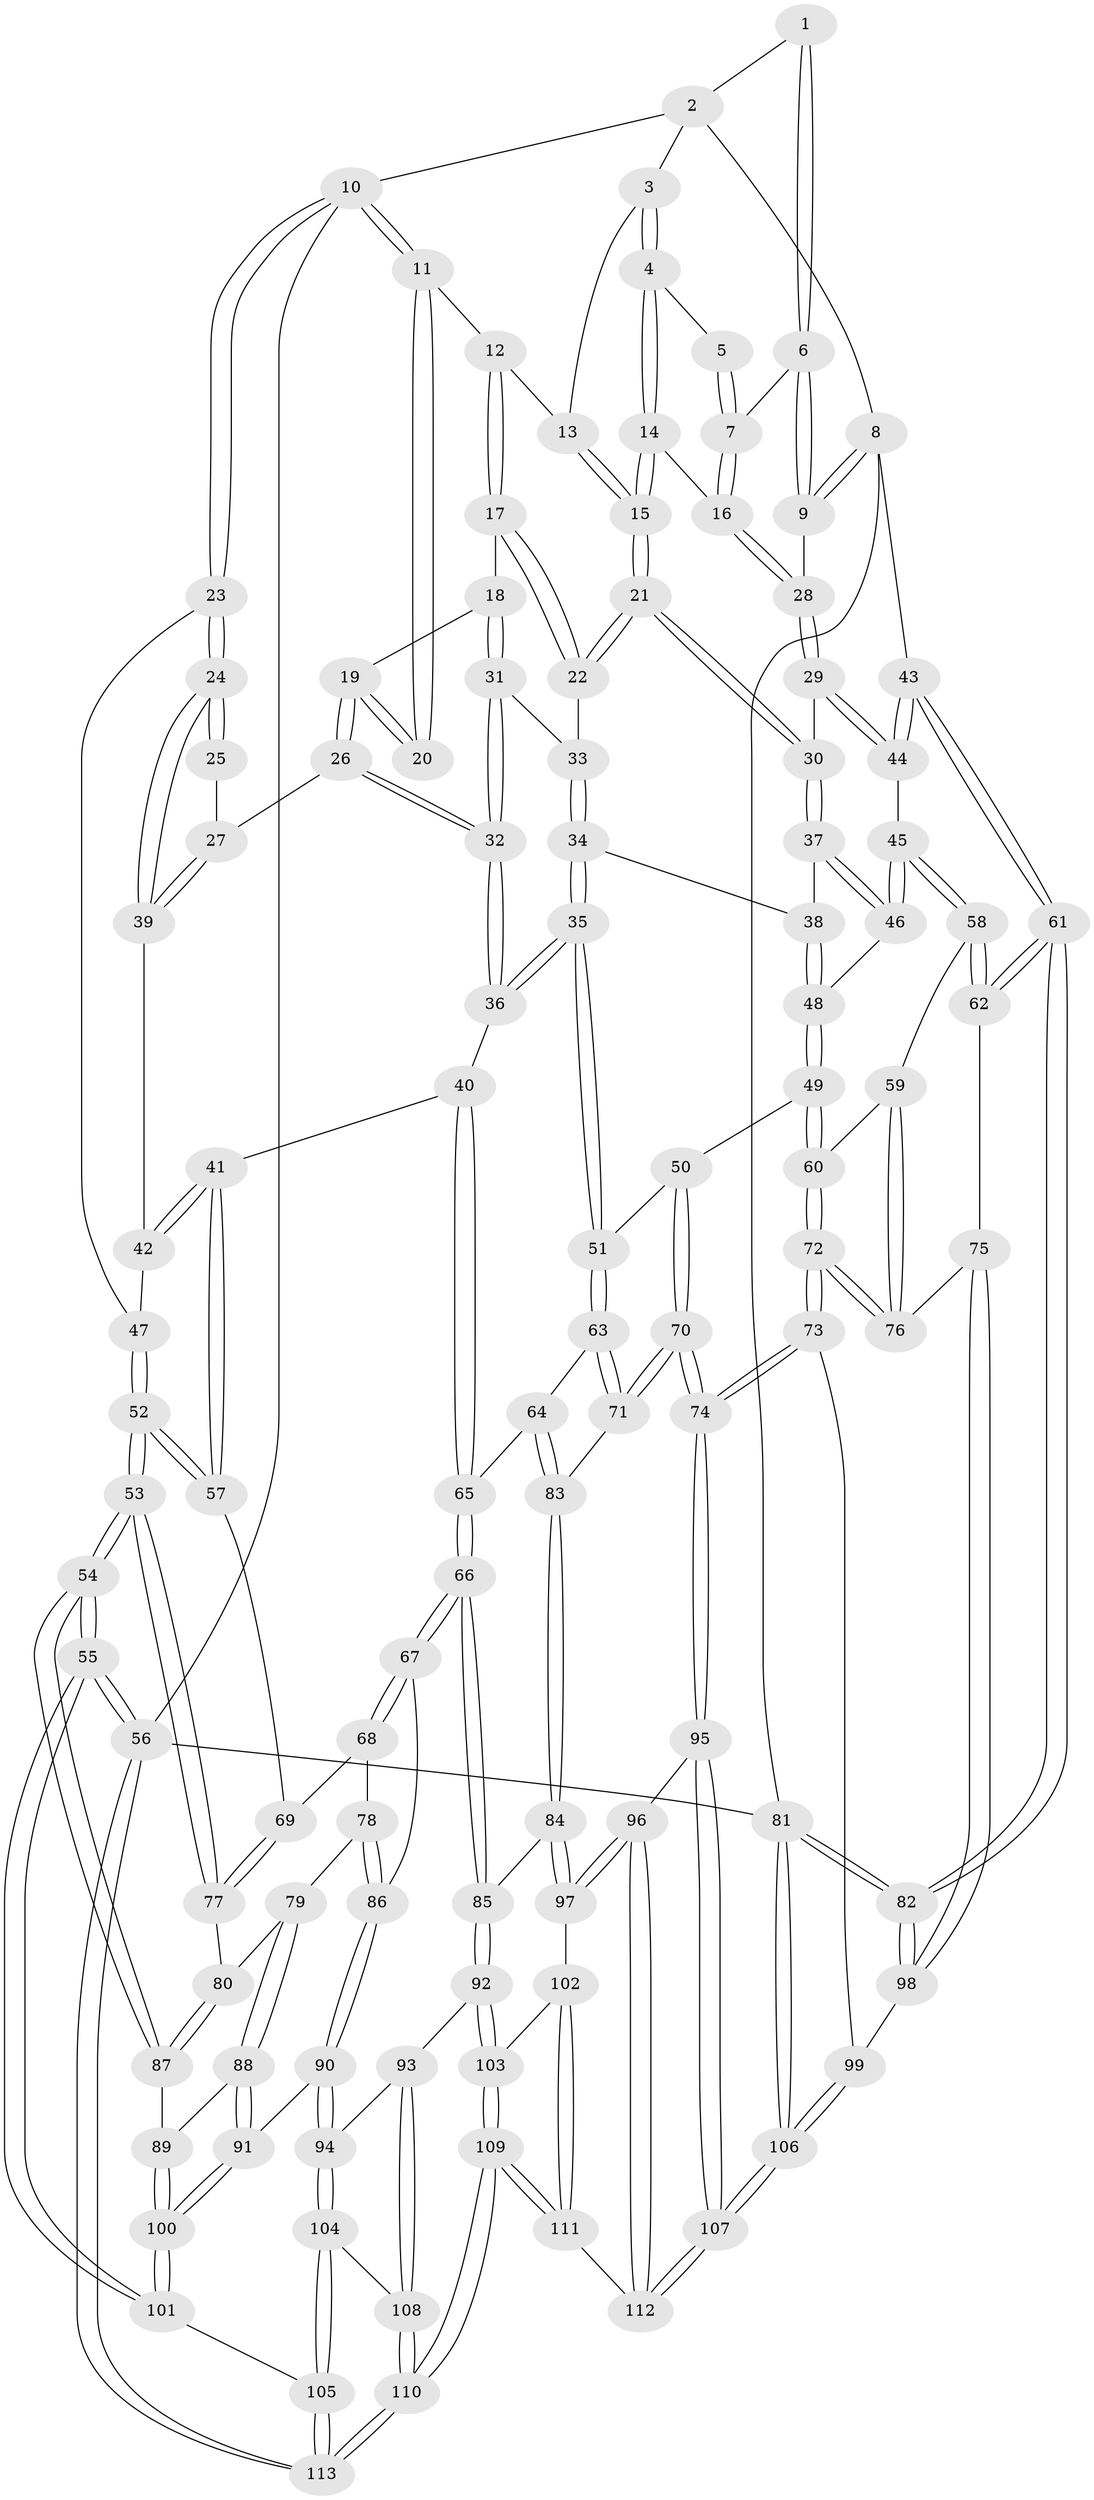 // Generated by graph-tools (version 1.1) at 2025/03/03/09/25 03:03:14]
// undirected, 113 vertices, 279 edges
graph export_dot {
graph [start="1"]
  node [color=gray90,style=filled];
  1 [pos="+0.9734370629843192+0"];
  2 [pos="+1+0"];
  3 [pos="+0.6702476514938447+0"];
  4 [pos="+0.810956949709713+0.09367104390504126"];
  5 [pos="+0.8882640647363078+0.07053297024539935"];
  6 [pos="+0.961485262315087+0.17734004981875187"];
  7 [pos="+0.9333881790930688+0.1694465908626878"];
  8 [pos="+1+0.25515942076304143"];
  9 [pos="+1+0.22322386081938975"];
  10 [pos="+0+0"];
  11 [pos="+0.4759026981752559+0"];
  12 [pos="+0.4963512495812941+0"];
  13 [pos="+0.5498344234453142+0"];
  14 [pos="+0.7701326401343571+0.1672704105441387"];
  15 [pos="+0.7472021411095273+0.17517542314454204"];
  16 [pos="+0.8540562537498146+0.20385048494098168"];
  17 [pos="+0.5453583661918029+0.11212157794737716"];
  18 [pos="+0.42142309023431185+0.21781257362915205"];
  19 [pos="+0.3595696523477194+0.12809778282128914"];
  20 [pos="+0.37634897646298626+0.04771070983355847"];
  21 [pos="+0.7078482868937361+0.22470182901890623"];
  22 [pos="+0.5750519746578047+0.20369211327887282"];
  23 [pos="+0+0"];
  24 [pos="+0+0"];
  25 [pos="+0.17357657249154063+0.09790409955627676"];
  26 [pos="+0.2666311111373952+0.23110920262469128"];
  27 [pos="+0.24070513542264343+0.2331743396329774"];
  28 [pos="+0.8705203195363729+0.30648510736441054"];
  29 [pos="+0.8612974578104847+0.32640020182236895"];
  30 [pos="+0.730714407141919+0.3370975981133244"];
  31 [pos="+0.4359406537112051+0.2508633289410669"];
  32 [pos="+0.37992352793928047+0.34704956033801776"];
  33 [pos="+0.5516999943799183+0.23771565220800478"];
  34 [pos="+0.5592422026085208+0.409614328620383"];
  35 [pos="+0.4795938315671648+0.4726209282744521"];
  36 [pos="+0.3879544108614897+0.40519292374479243"];
  37 [pos="+0.7268332836857356+0.3443886145836113"];
  38 [pos="+0.585790310221311+0.4070410403633086"];
  39 [pos="+0.18628691832215843+0.27480264569920965"];
  40 [pos="+0.18203487172210062+0.4580710293134093"];
  41 [pos="+0.16719967071048109+0.4544455245987091"];
  42 [pos="+0.1588396548911601+0.3489213517289834"];
  43 [pos="+1+0.4491121769930393"];
  44 [pos="+0.926647282929864+0.4244051927034138"];
  45 [pos="+0.829174269297081+0.5018401987394796"];
  46 [pos="+0.7806284405976293+0.4821774894751641"];
  47 [pos="+0+0.11468522842525544"];
  48 [pos="+0.7130684708334262+0.5169180222444231"];
  49 [pos="+0.6782604311512976+0.5785915644702464"];
  50 [pos="+0.5837748220137915+0.557517723550201"];
  51 [pos="+0.4802326544719146+0.48383669943105023"];
  52 [pos="+0+0.42455507648147967"];
  53 [pos="+0+0.6342281897566888"];
  54 [pos="+0+0.7943542821502793"];
  55 [pos="+0+0.9830493218390142"];
  56 [pos="+0+1"];
  57 [pos="+0.11377195116280057+0.48577693182525955"];
  58 [pos="+0.8469654018671535+0.5783168029341041"];
  59 [pos="+0.8151546231594861+0.6045429397599218"];
  60 [pos="+0.7001203527133151+0.6291249555421655"];
  61 [pos="+1+0.6394990484293647"];
  62 [pos="+0.9444579041902251+0.6394431866696851"];
  63 [pos="+0.44665915601276635+0.5598315466017934"];
  64 [pos="+0.352655011825556+0.6304891476281985"];
  65 [pos="+0.3150712116246115+0.6474056955049703"];
  66 [pos="+0.2905108850380179+0.6914446221621502"];
  67 [pos="+0.20616889024966226+0.7058566939704066"];
  68 [pos="+0.11827195487522331+0.6014183119803505"];
  69 [pos="+0.10558228291394647+0.5759466614151745"];
  70 [pos="+0.5963957344110289+0.7600674805216573"];
  71 [pos="+0.5406239231117996+0.7401784039756795"];
  72 [pos="+0.6671888572519891+0.7887356330764792"];
  73 [pos="+0.6613199090866472+0.7939409575749913"];
  74 [pos="+0.6530786992991838+0.7968916781268917"];
  75 [pos="+0.833294592014613+0.7631692203531911"];
  76 [pos="+0.7925263028786329+0.7593313016944025"];
  77 [pos="+0.030134331163182756+0.6410346714125025"];
  78 [pos="+0.07976723273642043+0.7214453173890372"];
  79 [pos="+0.05902334044533237+0.7298141761927299"];
  80 [pos="+0.05089981307326035+0.7283047761251784"];
  81 [pos="+1+1"];
  82 [pos="+1+1"];
  83 [pos="+0.4731854719516777+0.7605541105953407"];
  84 [pos="+0.38164989887594375+0.8259708492739156"];
  85 [pos="+0.34406607992871724+0.8185209200543658"];
  86 [pos="+0.1894003060091049+0.7234820424742954"];
  87 [pos="+0+0.7913417140681478"];
  88 [pos="+0.09909326904396104+0.8081467960027363"];
  89 [pos="+0+0.8150036240490764"];
  90 [pos="+0.15156117243201492+0.843850175252432"];
  91 [pos="+0.14674721173744198+0.8449731384106121"];
  92 [pos="+0.2816078740848407+0.8826776784546417"];
  93 [pos="+0.255363140830767+0.8864992977207216"];
  94 [pos="+0.20981304435010018+0.8778787881840692"];
  95 [pos="+0.6347169790267277+0.8367802488657513"];
  96 [pos="+0.5495970979536984+0.9223875401265001"];
  97 [pos="+0.4320842424870037+0.8889648318018757"];
  98 [pos="+0.9966796145168849+0.9238320280846556"];
  99 [pos="+0.7536659719149752+0.8801999936069487"];
  100 [pos="+0.08259143669896389+0.9036870616103477"];
  101 [pos="+0.075355873159084+0.9268480739684624"];
  102 [pos="+0.3978118604297655+0.9703203343738407"];
  103 [pos="+0.3078158194400055+0.9417129076739184"];
  104 [pos="+0.1456228867159735+1"];
  105 [pos="+0.11527613083373517+1"];
  106 [pos="+0.8991714803960752+1"];
  107 [pos="+0.8320311872346134+1"];
  108 [pos="+0.23616645001183761+0.9500431110020816"];
  109 [pos="+0.27432582034088654+1"];
  110 [pos="+0.25380287249636746+1"];
  111 [pos="+0.45824387239323805+1"];
  112 [pos="+0.5125903913815045+1"];
  113 [pos="+0.11144156168505234+1"];
  1 -- 2;
  1 -- 6;
  1 -- 6;
  2 -- 3;
  2 -- 8;
  2 -- 10;
  3 -- 4;
  3 -- 4;
  3 -- 13;
  4 -- 5;
  4 -- 14;
  4 -- 14;
  5 -- 7;
  5 -- 7;
  6 -- 7;
  6 -- 9;
  6 -- 9;
  7 -- 16;
  7 -- 16;
  8 -- 9;
  8 -- 9;
  8 -- 43;
  8 -- 81;
  9 -- 28;
  10 -- 11;
  10 -- 11;
  10 -- 23;
  10 -- 23;
  10 -- 56;
  11 -- 12;
  11 -- 20;
  11 -- 20;
  12 -- 13;
  12 -- 17;
  12 -- 17;
  13 -- 15;
  13 -- 15;
  14 -- 15;
  14 -- 15;
  14 -- 16;
  15 -- 21;
  15 -- 21;
  16 -- 28;
  16 -- 28;
  17 -- 18;
  17 -- 22;
  17 -- 22;
  18 -- 19;
  18 -- 31;
  18 -- 31;
  19 -- 20;
  19 -- 20;
  19 -- 26;
  19 -- 26;
  21 -- 22;
  21 -- 22;
  21 -- 30;
  21 -- 30;
  22 -- 33;
  23 -- 24;
  23 -- 24;
  23 -- 47;
  24 -- 25;
  24 -- 25;
  24 -- 39;
  24 -- 39;
  25 -- 27;
  26 -- 27;
  26 -- 32;
  26 -- 32;
  27 -- 39;
  27 -- 39;
  28 -- 29;
  28 -- 29;
  29 -- 30;
  29 -- 44;
  29 -- 44;
  30 -- 37;
  30 -- 37;
  31 -- 32;
  31 -- 32;
  31 -- 33;
  32 -- 36;
  32 -- 36;
  33 -- 34;
  33 -- 34;
  34 -- 35;
  34 -- 35;
  34 -- 38;
  35 -- 36;
  35 -- 36;
  35 -- 51;
  35 -- 51;
  36 -- 40;
  37 -- 38;
  37 -- 46;
  37 -- 46;
  38 -- 48;
  38 -- 48;
  39 -- 42;
  40 -- 41;
  40 -- 65;
  40 -- 65;
  41 -- 42;
  41 -- 42;
  41 -- 57;
  41 -- 57;
  42 -- 47;
  43 -- 44;
  43 -- 44;
  43 -- 61;
  43 -- 61;
  44 -- 45;
  45 -- 46;
  45 -- 46;
  45 -- 58;
  45 -- 58;
  46 -- 48;
  47 -- 52;
  47 -- 52;
  48 -- 49;
  48 -- 49;
  49 -- 50;
  49 -- 60;
  49 -- 60;
  50 -- 51;
  50 -- 70;
  50 -- 70;
  51 -- 63;
  51 -- 63;
  52 -- 53;
  52 -- 53;
  52 -- 57;
  52 -- 57;
  53 -- 54;
  53 -- 54;
  53 -- 77;
  53 -- 77;
  54 -- 55;
  54 -- 55;
  54 -- 87;
  54 -- 87;
  55 -- 56;
  55 -- 56;
  55 -- 101;
  55 -- 101;
  56 -- 113;
  56 -- 113;
  56 -- 81;
  57 -- 69;
  58 -- 59;
  58 -- 62;
  58 -- 62;
  59 -- 60;
  59 -- 76;
  59 -- 76;
  60 -- 72;
  60 -- 72;
  61 -- 62;
  61 -- 62;
  61 -- 82;
  61 -- 82;
  62 -- 75;
  63 -- 64;
  63 -- 71;
  63 -- 71;
  64 -- 65;
  64 -- 83;
  64 -- 83;
  65 -- 66;
  65 -- 66;
  66 -- 67;
  66 -- 67;
  66 -- 85;
  66 -- 85;
  67 -- 68;
  67 -- 68;
  67 -- 86;
  68 -- 69;
  68 -- 78;
  69 -- 77;
  69 -- 77;
  70 -- 71;
  70 -- 71;
  70 -- 74;
  70 -- 74;
  71 -- 83;
  72 -- 73;
  72 -- 73;
  72 -- 76;
  72 -- 76;
  73 -- 74;
  73 -- 74;
  73 -- 99;
  74 -- 95;
  74 -- 95;
  75 -- 76;
  75 -- 98;
  75 -- 98;
  77 -- 80;
  78 -- 79;
  78 -- 86;
  78 -- 86;
  79 -- 80;
  79 -- 88;
  79 -- 88;
  80 -- 87;
  80 -- 87;
  81 -- 82;
  81 -- 82;
  81 -- 106;
  81 -- 106;
  82 -- 98;
  82 -- 98;
  83 -- 84;
  83 -- 84;
  84 -- 85;
  84 -- 97;
  84 -- 97;
  85 -- 92;
  85 -- 92;
  86 -- 90;
  86 -- 90;
  87 -- 89;
  88 -- 89;
  88 -- 91;
  88 -- 91;
  89 -- 100;
  89 -- 100;
  90 -- 91;
  90 -- 94;
  90 -- 94;
  91 -- 100;
  91 -- 100;
  92 -- 93;
  92 -- 103;
  92 -- 103;
  93 -- 94;
  93 -- 108;
  93 -- 108;
  94 -- 104;
  94 -- 104;
  95 -- 96;
  95 -- 107;
  95 -- 107;
  96 -- 97;
  96 -- 97;
  96 -- 112;
  96 -- 112;
  97 -- 102;
  98 -- 99;
  99 -- 106;
  99 -- 106;
  100 -- 101;
  100 -- 101;
  101 -- 105;
  102 -- 103;
  102 -- 111;
  102 -- 111;
  103 -- 109;
  103 -- 109;
  104 -- 105;
  104 -- 105;
  104 -- 108;
  105 -- 113;
  105 -- 113;
  106 -- 107;
  106 -- 107;
  107 -- 112;
  107 -- 112;
  108 -- 110;
  108 -- 110;
  109 -- 110;
  109 -- 110;
  109 -- 111;
  109 -- 111;
  110 -- 113;
  110 -- 113;
  111 -- 112;
}
